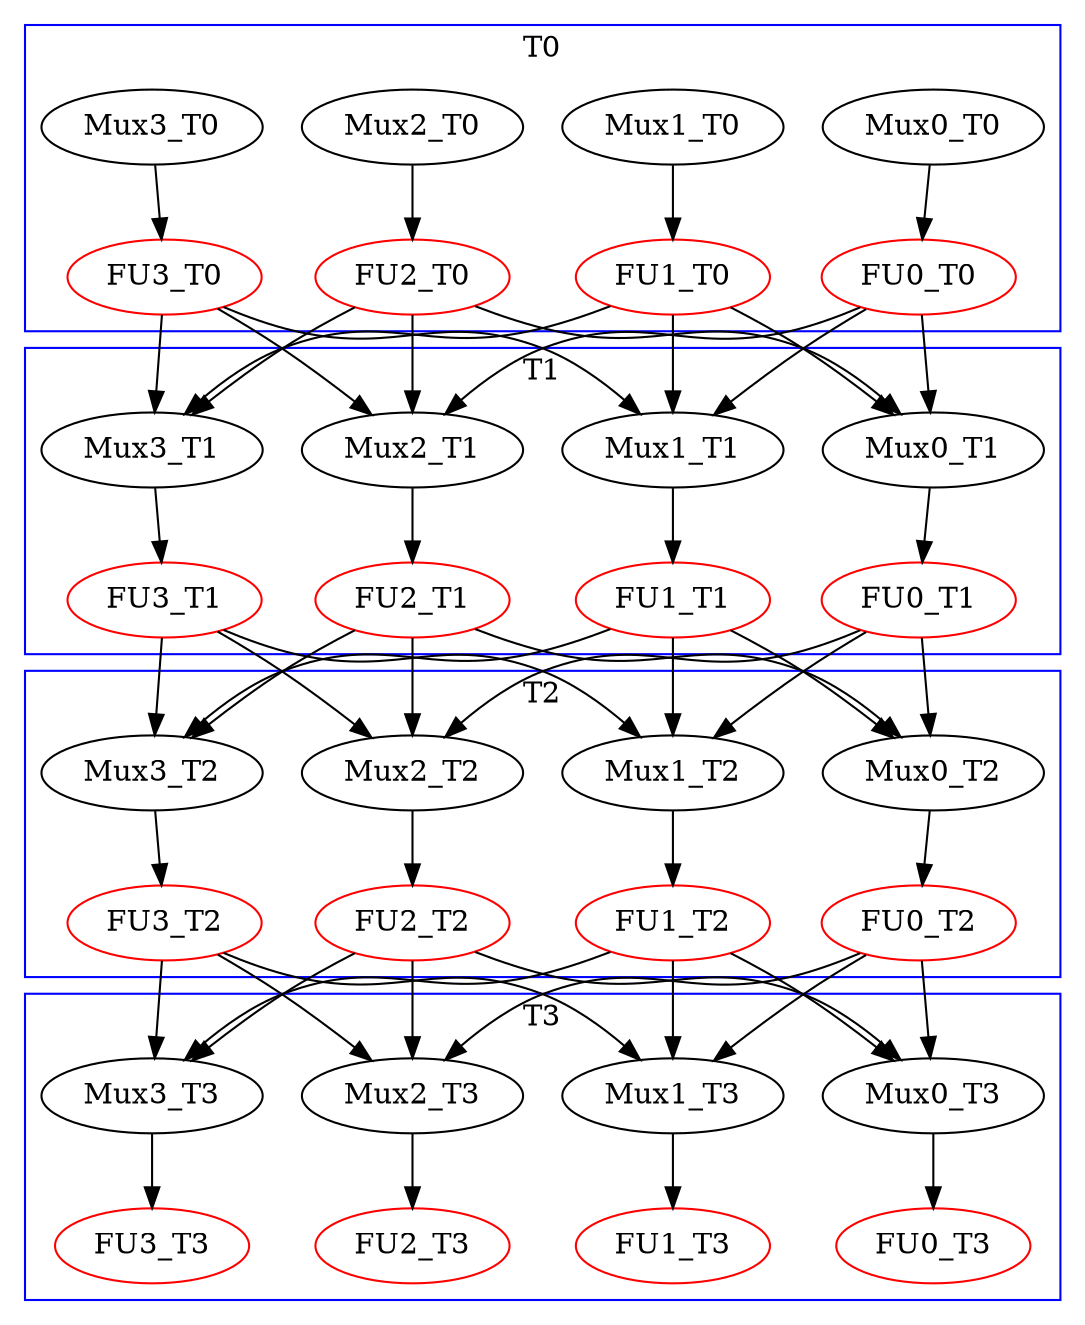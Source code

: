 digraph G {
    subgraph cluster_T0 {
        color=blue;
        label="T0";
        FU0_T0 [z=0 color=red];
        Mux0_T0 [z=0];
        FU1_T0 [z=0 color=red];
        Mux1_T0 [z=0];
        FU2_T0 [z=0 color=red];
        Mux2_T0 [z=0];
        FU3_T0 [z=0 color=red];
        Mux3_T0 [z=0];
    }
    subgraph cluster_T1 {
        color=blue;
        label="T1";
        FU0_T1 [z=1 color=red];
        Mux0_T1 [z=1];
        FU1_T1 [z=1 color=red];
        Mux1_T1 [z=1];
        FU2_T1 [z=1 color=red];
        Mux2_T1 [z=1];
        FU3_T1 [z=1 color=red];
        Mux3_T1 [z=1];
    }
    subgraph cluster_T2 {
        color=blue;
        label="T2";
        FU0_T2 [z=2 color=red];
        Mux0_T2 [z=2];
        FU1_T2 [z=2 color=red];
        Mux1_T2 [z=2];
        FU2_T2 [z=2 color=red];
        Mux2_T2 [z=2];
        FU3_T2 [z=2 color=red];
        Mux3_T2 [z=2];
    }
    subgraph cluster_T3 {
        color=blue;
        label="T3";
        FU0_T3 [z=3 color=red];
        Mux0_T3 [z=3];
        FU1_T3 [z=3 color=red];
        Mux1_T3 [z=3];
        FU2_T3 [z=3 color=red];
        Mux2_T3 [z=3];
        FU3_T3 [z=3 color=red];
        Mux3_T3 [z=3];
    }
    Mux0_T0 -> FU0_T0;
    Mux1_T0 -> FU1_T0;
    Mux2_T0 -> FU2_T0;
    Mux3_T0 -> FU3_T0;
    Mux0_T1 -> FU0_T1;
    FU0_T0 -> Mux0_T1;
    Mux1_T1 -> FU1_T1;
    FU1_T0 -> Mux1_T1;
    Mux2_T1 -> FU2_T1;
    FU2_T0 -> Mux2_T1;
    Mux3_T1 -> FU3_T1;
    FU3_T0 -> Mux3_T1;
    Mux0_T2 -> FU0_T2;
    FU0_T1 -> Mux0_T2;
    Mux1_T2 -> FU1_T2;
    FU1_T1 -> Mux1_T2;
    Mux2_T2 -> FU2_T2;
    FU2_T1 -> Mux2_T2;
    Mux3_T2 -> FU3_T2;
    FU3_T1 -> Mux3_T2;
    Mux0_T3 -> FU0_T3;
    FU0_T2 -> Mux0_T3;
    Mux1_T3 -> FU1_T3;
    FU1_T2 -> Mux1_T3;
    Mux2_T3 -> FU2_T3;
    FU2_T2 -> Mux2_T3;
    Mux3_T3 -> FU3_T3;
    FU3_T2 -> Mux3_T3;
    FU0_T0 -> Mux1_T1;
    FU0_T1 -> Mux1_T2;
    FU0_T2 -> Mux1_T3;
    FU1_T0 -> Mux0_T1;
    FU1_T1 -> Mux0_T2;
    FU1_T2 -> Mux0_T3;
    FU0_T0 -> Mux2_T1;
    FU0_T1 -> Mux2_T2;
    FU0_T2 -> Mux2_T3;
    FU2_T0 -> Mux0_T1;
    FU2_T1 -> Mux0_T2;
    FU2_T2 -> Mux0_T3;
    FU1_T0 -> Mux3_T1;
    FU1_T1 -> Mux3_T2;
    FU1_T2 -> Mux3_T3;
    FU3_T0 -> Mux1_T1;
    FU3_T1 -> Mux1_T2;
    FU3_T2 -> Mux1_T3;
    FU2_T0 -> Mux3_T1;
    FU2_T1 -> Mux3_T2;
    FU2_T2 -> Mux3_T3;
    FU3_T0 -> Mux2_T1;
    FU3_T1 -> Mux2_T2;
    FU3_T2 -> Mux2_T3;
}
